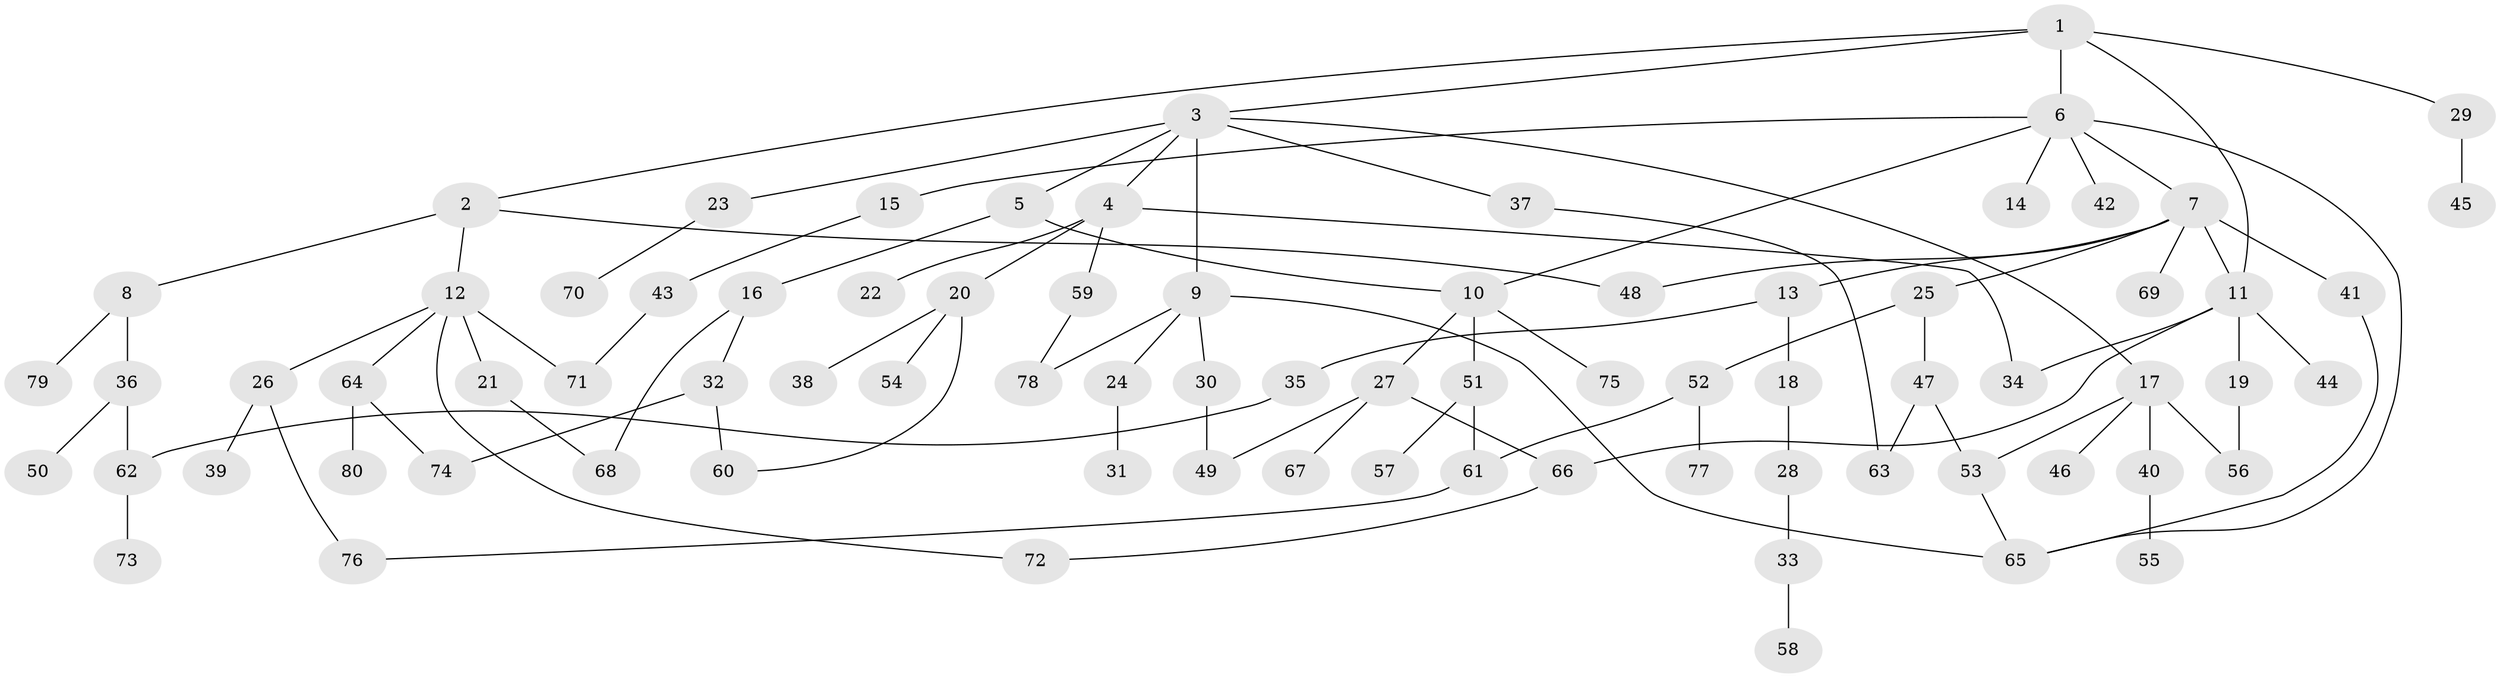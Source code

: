 // Generated by graph-tools (version 1.1) at 2025/42/03/09/25 04:42:37]
// undirected, 80 vertices, 100 edges
graph export_dot {
graph [start="1"]
  node [color=gray90,style=filled];
  1;
  2;
  3;
  4;
  5;
  6;
  7;
  8;
  9;
  10;
  11;
  12;
  13;
  14;
  15;
  16;
  17;
  18;
  19;
  20;
  21;
  22;
  23;
  24;
  25;
  26;
  27;
  28;
  29;
  30;
  31;
  32;
  33;
  34;
  35;
  36;
  37;
  38;
  39;
  40;
  41;
  42;
  43;
  44;
  45;
  46;
  47;
  48;
  49;
  50;
  51;
  52;
  53;
  54;
  55;
  56;
  57;
  58;
  59;
  60;
  61;
  62;
  63;
  64;
  65;
  66;
  67;
  68;
  69;
  70;
  71;
  72;
  73;
  74;
  75;
  76;
  77;
  78;
  79;
  80;
  1 -- 2;
  1 -- 3;
  1 -- 6;
  1 -- 29;
  1 -- 11;
  2 -- 8;
  2 -- 12;
  2 -- 48;
  3 -- 4;
  3 -- 5;
  3 -- 9;
  3 -- 17;
  3 -- 23;
  3 -- 37;
  4 -- 20;
  4 -- 22;
  4 -- 59;
  4 -- 34;
  5 -- 16;
  5 -- 10;
  6 -- 7;
  6 -- 10;
  6 -- 14;
  6 -- 15;
  6 -- 42;
  6 -- 65;
  7 -- 11;
  7 -- 13;
  7 -- 25;
  7 -- 41;
  7 -- 69;
  7 -- 48;
  8 -- 36;
  8 -- 79;
  9 -- 24;
  9 -- 30;
  9 -- 78;
  9 -- 65;
  10 -- 27;
  10 -- 51;
  10 -- 75;
  11 -- 19;
  11 -- 34;
  11 -- 44;
  11 -- 66;
  12 -- 21;
  12 -- 26;
  12 -- 64;
  12 -- 71;
  12 -- 72;
  13 -- 18;
  13 -- 35;
  15 -- 43;
  16 -- 32;
  16 -- 68;
  17 -- 40;
  17 -- 46;
  17 -- 56;
  17 -- 53;
  18 -- 28;
  19 -- 56;
  20 -- 38;
  20 -- 54;
  20 -- 60;
  21 -- 68;
  23 -- 70;
  24 -- 31;
  25 -- 47;
  25 -- 52;
  26 -- 39;
  26 -- 76;
  27 -- 66;
  27 -- 67;
  27 -- 49;
  28 -- 33;
  29 -- 45;
  30 -- 49;
  32 -- 60;
  32 -- 74;
  33 -- 58;
  35 -- 62;
  36 -- 50;
  36 -- 62;
  37 -- 63;
  40 -- 55;
  41 -- 65;
  43 -- 71;
  47 -- 53;
  47 -- 63;
  51 -- 57;
  51 -- 61;
  52 -- 61;
  52 -- 77;
  53 -- 65;
  59 -- 78;
  61 -- 76;
  62 -- 73;
  64 -- 74;
  64 -- 80;
  66 -- 72;
}
